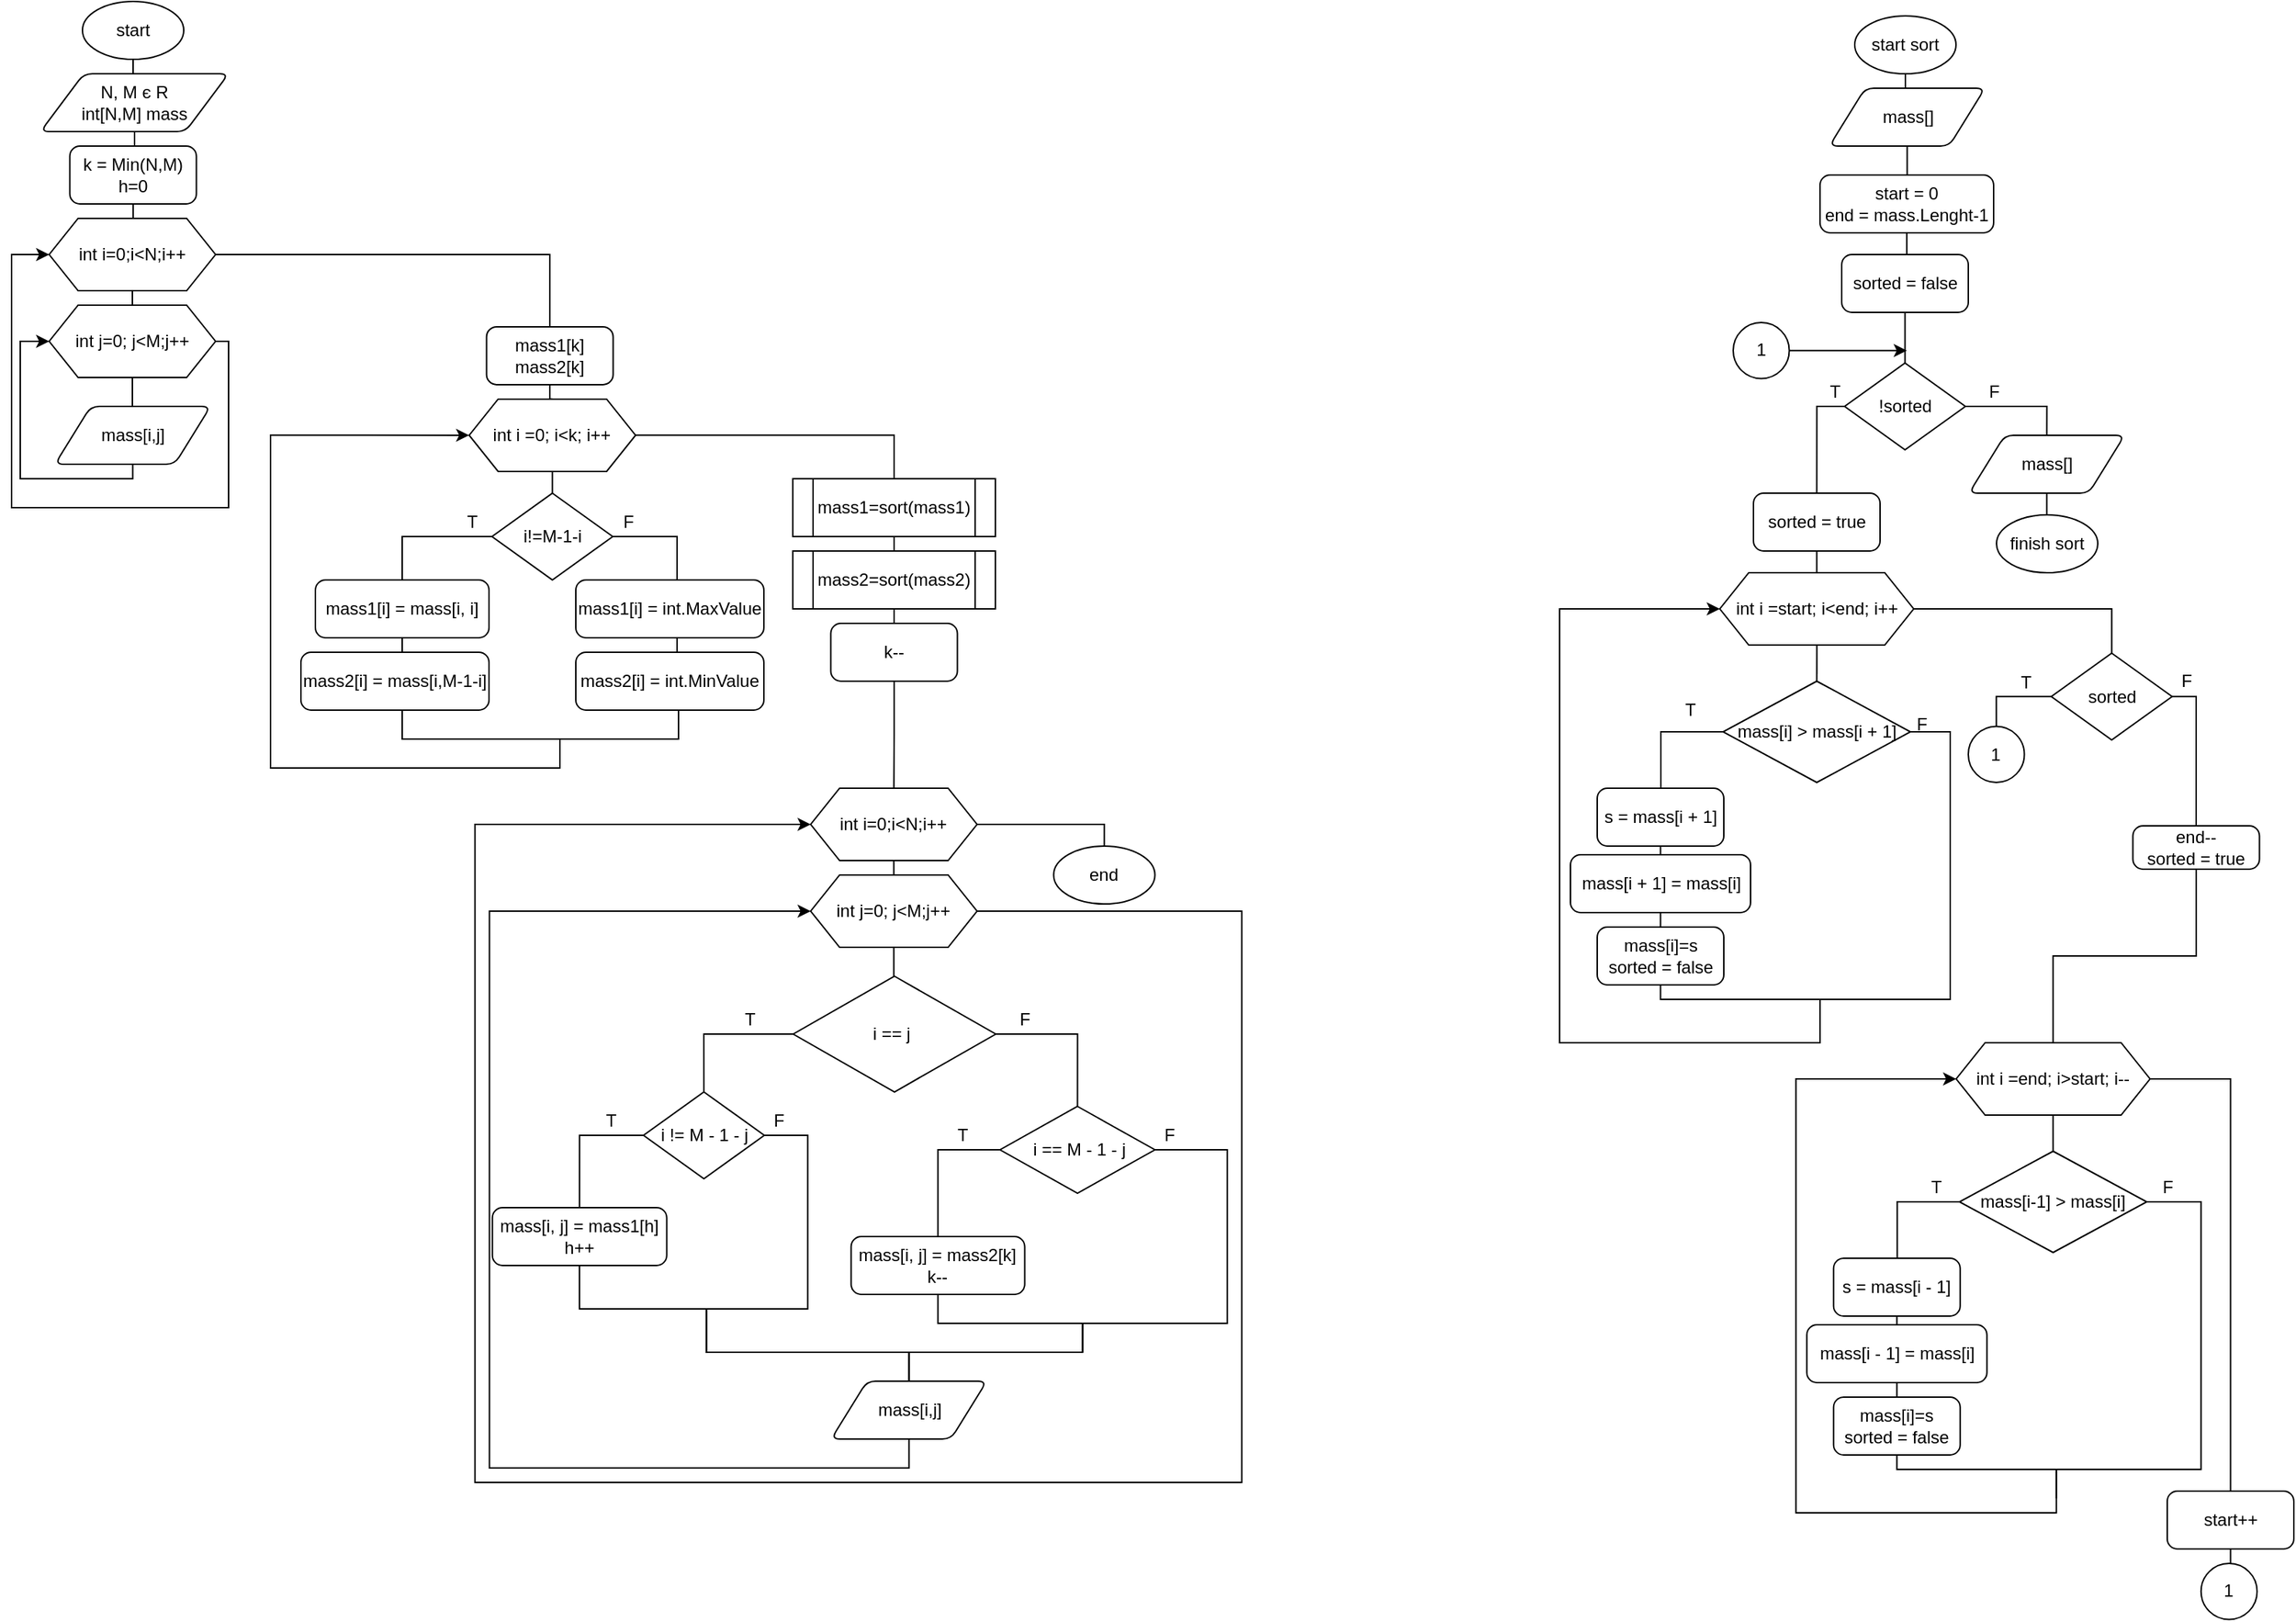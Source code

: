 <mxfile version="15.2.7" type="device"><diagram id="SGW3mGGVzdnjzo3DEvgG" name="Страница 1"><mxGraphModel dx="1463" dy="846" grid="1" gridSize="10" guides="1" tooltips="1" connect="1" arrows="1" fold="1" page="1" pageScale="1" pageWidth="827" pageHeight="1169" math="0" shadow="0"><root><mxCell id="0"/><mxCell id="1" parent="0"/><mxCell id="hLrp-47ymV_QEn_VLQJI-4" style="edgeStyle=orthogonalEdgeStyle;rounded=0;orthogonalLoop=1;jettySize=auto;html=1;endArrow=none;endFill=0;" parent="1" source="hLrp-47ymV_QEn_VLQJI-1" target="hLrp-47ymV_QEn_VLQJI-3" edge="1"><mxGeometry relative="1" as="geometry"/></mxCell><mxCell id="hLrp-47ymV_QEn_VLQJI-1" value="start" style="strokeWidth=1;html=1;shape=mxgraph.flowchart.start_1;whiteSpace=wrap;" parent="1" vertex="1"><mxGeometry x="59" y="20" width="70" height="40" as="geometry"/></mxCell><mxCell id="hLrp-47ymV_QEn_VLQJI-6" style="edgeStyle=orthogonalEdgeStyle;rounded=0;orthogonalLoop=1;jettySize=auto;html=1;endArrow=none;endFill=0;" parent="1" source="hLrp-47ymV_QEn_VLQJI-3" target="hLrp-47ymV_QEn_VLQJI-5" edge="1"><mxGeometry relative="1" as="geometry"/></mxCell><mxCell id="hLrp-47ymV_QEn_VLQJI-3" value="N, M є R&lt;br&gt;int[N,M] mass" style="shape=parallelogram;html=1;strokeWidth=1;perimeter=parallelogramPerimeter;whiteSpace=wrap;rounded=1;arcSize=12;size=0.23;" parent="1" vertex="1"><mxGeometry x="30" y="70" width="130" height="40" as="geometry"/></mxCell><mxCell id="hLrp-47ymV_QEn_VLQJI-10" style="edgeStyle=orthogonalEdgeStyle;rounded=0;orthogonalLoop=1;jettySize=auto;html=1;endArrow=none;endFill=0;" parent="1" source="hLrp-47ymV_QEn_VLQJI-5" target="hLrp-47ymV_QEn_VLQJI-9" edge="1"><mxGeometry relative="1" as="geometry"/></mxCell><mxCell id="hLrp-47ymV_QEn_VLQJI-5" value="k = Min(N,M)&lt;br&gt;h=0" style="rounded=1;whiteSpace=wrap;html=1;absoluteArcSize=1;arcSize=14;strokeWidth=1;" parent="1" vertex="1"><mxGeometry x="50.25" y="120" width="87.5" height="40" as="geometry"/></mxCell><mxCell id="hLrp-47ymV_QEn_VLQJI-12" style="edgeStyle=orthogonalEdgeStyle;rounded=0;orthogonalLoop=1;jettySize=auto;html=1;endArrow=none;endFill=0;" parent="1" source="hLrp-47ymV_QEn_VLQJI-9" target="hLrp-47ymV_QEn_VLQJI-11" edge="1"><mxGeometry relative="1" as="geometry"/></mxCell><mxCell id="hLrp-47ymV_QEn_VLQJI-35" style="edgeStyle=orthogonalEdgeStyle;rounded=0;orthogonalLoop=1;jettySize=auto;html=1;endArrow=none;endFill=0;" parent="1" source="hLrp-47ymV_QEn_VLQJI-9" target="hLrp-47ymV_QEn_VLQJI-24" edge="1"><mxGeometry relative="1" as="geometry"/></mxCell><mxCell id="hLrp-47ymV_QEn_VLQJI-9" value="int i=0;i&amp;lt;N;i++" style="shape=hexagon;perimeter=hexagonPerimeter2;whiteSpace=wrap;html=1;fixedSize=1;strokeWidth=1;" parent="1" vertex="1"><mxGeometry x="36" y="170" width="115" height="50" as="geometry"/></mxCell><mxCell id="hLrp-47ymV_QEn_VLQJI-15" style="edgeStyle=orthogonalEdgeStyle;rounded=0;orthogonalLoop=1;jettySize=auto;html=1;endArrow=none;endFill=0;" parent="1" source="hLrp-47ymV_QEn_VLQJI-11" target="hLrp-47ymV_QEn_VLQJI-14" edge="1"><mxGeometry relative="1" as="geometry"/></mxCell><mxCell id="hLrp-47ymV_QEn_VLQJI-17" style="edgeStyle=orthogonalEdgeStyle;rounded=0;orthogonalLoop=1;jettySize=auto;html=1;entryX=0;entryY=0.5;entryDx=0;entryDy=0;endArrow=classic;endFill=1;" parent="1" source="hLrp-47ymV_QEn_VLQJI-11" target="hLrp-47ymV_QEn_VLQJI-9" edge="1"><mxGeometry relative="1" as="geometry"><Array as="points"><mxPoint x="160" y="255"/><mxPoint x="160" y="370"/><mxPoint x="10" y="370"/><mxPoint x="10" y="195"/></Array></mxGeometry></mxCell><mxCell id="hLrp-47ymV_QEn_VLQJI-11" value="int j=0; j&amp;lt;M;j++" style="shape=hexagon;perimeter=hexagonPerimeter2;whiteSpace=wrap;html=1;fixedSize=1;strokeWidth=1;" parent="1" vertex="1"><mxGeometry x="36" y="230" width="115" height="50" as="geometry"/></mxCell><mxCell id="hLrp-47ymV_QEn_VLQJI-16" style="edgeStyle=orthogonalEdgeStyle;rounded=0;orthogonalLoop=1;jettySize=auto;html=1;entryX=0;entryY=0.5;entryDx=0;entryDy=0;endArrow=classic;endFill=1;" parent="1" source="hLrp-47ymV_QEn_VLQJI-14" target="hLrp-47ymV_QEn_VLQJI-11" edge="1"><mxGeometry relative="1" as="geometry"><Array as="points"><mxPoint x="94" y="350"/><mxPoint x="16" y="350"/><mxPoint x="16" y="255"/></Array></mxGeometry></mxCell><mxCell id="hLrp-47ymV_QEn_VLQJI-14" value="mass[i,j]" style="shape=parallelogram;html=1;strokeWidth=1;perimeter=parallelogramPerimeter;whiteSpace=wrap;rounded=1;arcSize=12;size=0.23;" parent="1" vertex="1"><mxGeometry x="40" y="300" width="107.5" height="40" as="geometry"/></mxCell><mxCell id="hLrp-47ymV_QEn_VLQJI-21" style="edgeStyle=orthogonalEdgeStyle;rounded=0;orthogonalLoop=1;jettySize=auto;html=1;endArrow=none;endFill=0;" parent="1" source="hLrp-47ymV_QEn_VLQJI-18" target="hLrp-47ymV_QEn_VLQJI-20" edge="1"><mxGeometry relative="1" as="geometry"/></mxCell><mxCell id="hLrp-47ymV_QEn_VLQJI-38" style="edgeStyle=orthogonalEdgeStyle;rounded=0;orthogonalLoop=1;jettySize=auto;html=1;endArrow=none;endFill=0;" parent="1" source="hLrp-47ymV_QEn_VLQJI-18" target="hLrp-47ymV_QEn_VLQJI-37" edge="1"><mxGeometry relative="1" as="geometry"/></mxCell><mxCell id="hLrp-47ymV_QEn_VLQJI-18" value="int i =0; i&amp;lt;k; i++" style="shape=hexagon;perimeter=hexagonPerimeter2;whiteSpace=wrap;html=1;fixedSize=1;strokeWidth=1;" parent="1" vertex="1"><mxGeometry x="326.3" y="294.94" width="115" height="50" as="geometry"/></mxCell><mxCell id="hLrp-47ymV_QEn_VLQJI-27" style="edgeStyle=orthogonalEdgeStyle;rounded=0;orthogonalLoop=1;jettySize=auto;html=1;endArrow=none;endFill=0;" parent="1" source="hLrp-47ymV_QEn_VLQJI-20" target="hLrp-47ymV_QEn_VLQJI-22" edge="1"><mxGeometry relative="1" as="geometry"><Array as="points"><mxPoint x="280" y="390"/></Array></mxGeometry></mxCell><mxCell id="hLrp-47ymV_QEn_VLQJI-28" style="edgeStyle=orthogonalEdgeStyle;rounded=0;orthogonalLoop=1;jettySize=auto;html=1;entryX=0.5;entryY=0;entryDx=0;entryDy=0;endArrow=none;endFill=0;" parent="1" source="hLrp-47ymV_QEn_VLQJI-20" target="hLrp-47ymV_QEn_VLQJI-23" edge="1"><mxGeometry relative="1" as="geometry"><Array as="points"><mxPoint x="470" y="390"/><mxPoint x="470" y="420"/></Array></mxGeometry></mxCell><mxCell id="hLrp-47ymV_QEn_VLQJI-20" value="i!=M-1-i" style="strokeWidth=1;html=1;shape=mxgraph.flowchart.decision;whiteSpace=wrap;" parent="1" vertex="1"><mxGeometry x="342.05" y="360" width="83.5" height="60" as="geometry"/></mxCell><mxCell id="hLrp-47ymV_QEn_VLQJI-33" style="edgeStyle=orthogonalEdgeStyle;rounded=0;orthogonalLoop=1;jettySize=auto;html=1;entryX=0;entryY=0.5;entryDx=0;entryDy=0;endArrow=classic;endFill=1;exitX=0.5;exitY=1;exitDx=0;exitDy=0;" parent="1" source="hLrp-47ymV_QEn_VLQJI-75" target="hLrp-47ymV_QEn_VLQJI-18" edge="1"><mxGeometry relative="1" as="geometry"><Array as="points"><mxPoint x="280" y="530"/><mxPoint x="389" y="530"/><mxPoint x="389" y="550"/><mxPoint x="189" y="550"/><mxPoint x="189" y="320"/></Array></mxGeometry></mxCell><mxCell id="hLrp-47ymV_QEn_VLQJI-76" style="edgeStyle=orthogonalEdgeStyle;rounded=0;orthogonalLoop=1;jettySize=auto;html=1;endArrow=none;endFill=0;" parent="1" source="hLrp-47ymV_QEn_VLQJI-22" target="hLrp-47ymV_QEn_VLQJI-75" edge="1"><mxGeometry relative="1" as="geometry"/></mxCell><mxCell id="hLrp-47ymV_QEn_VLQJI-22" value="mass1[i] = mass[i, i]" style="rounded=1;whiteSpace=wrap;html=1;absoluteArcSize=1;arcSize=14;strokeWidth=1;" parent="1" vertex="1"><mxGeometry x="220" y="420" width="120" height="40" as="geometry"/></mxCell><mxCell id="hLrp-47ymV_QEn_VLQJI-34" style="edgeStyle=orthogonalEdgeStyle;rounded=0;orthogonalLoop=1;jettySize=auto;html=1;endArrow=none;endFill=0;exitX=0.5;exitY=1;exitDx=0;exitDy=0;" parent="1" source="hLrp-47ymV_QEn_VLQJI-78" edge="1"><mxGeometry relative="1" as="geometry"><mxPoint x="389" y="550" as="targetPoint"/><Array as="points"><mxPoint x="471" y="510"/><mxPoint x="471" y="530"/><mxPoint x="389" y="530"/></Array></mxGeometry></mxCell><mxCell id="hLrp-47ymV_QEn_VLQJI-79" style="edgeStyle=orthogonalEdgeStyle;rounded=0;orthogonalLoop=1;jettySize=auto;html=1;endArrow=none;endFill=0;" parent="1" source="hLrp-47ymV_QEn_VLQJI-23" target="hLrp-47ymV_QEn_VLQJI-78" edge="1"><mxGeometry relative="1" as="geometry"><Array as="points"><mxPoint x="470" y="465"/><mxPoint x="470" y="465"/></Array></mxGeometry></mxCell><mxCell id="hLrp-47ymV_QEn_VLQJI-23" value="mass1[i] = int.MaxValue&lt;br&gt;" style="rounded=1;whiteSpace=wrap;html=1;absoluteArcSize=1;arcSize=14;strokeWidth=1;" parent="1" vertex="1"><mxGeometry x="400.0" y="420" width="130" height="40" as="geometry"/></mxCell><mxCell id="hLrp-47ymV_QEn_VLQJI-26" style="edgeStyle=orthogonalEdgeStyle;rounded=0;orthogonalLoop=1;jettySize=auto;html=1;endArrow=none;endFill=0;" parent="1" source="hLrp-47ymV_QEn_VLQJI-24" edge="1"><mxGeometry relative="1" as="geometry"><mxPoint x="384.3" y="294.94" as="targetPoint"/><Array as="points"><mxPoint x="382.3" y="294.94"/></Array></mxGeometry></mxCell><mxCell id="hLrp-47ymV_QEn_VLQJI-24" value="mass1[k]&lt;br&gt;mass2[k]" style="rounded=1;whiteSpace=wrap;html=1;absoluteArcSize=1;arcSize=14;strokeWidth=1;" parent="1" vertex="1"><mxGeometry x="338.3" y="244.94" width="87.5" height="40" as="geometry"/></mxCell><mxCell id="hLrp-47ymV_QEn_VLQJI-29" value="T" style="text;html=1;align=center;verticalAlign=middle;resizable=0;points=[];autosize=1;strokeColor=none;fillColor=none;" parent="1" vertex="1"><mxGeometry x="318.05" y="370" width="20" height="20" as="geometry"/></mxCell><mxCell id="hLrp-47ymV_QEn_VLQJI-30" value="F" style="text;html=1;align=center;verticalAlign=middle;resizable=0;points=[];autosize=1;strokeColor=none;fillColor=none;" parent="1" vertex="1"><mxGeometry x="426.05" y="370" width="20" height="20" as="geometry"/></mxCell><mxCell id="hLrp-47ymV_QEn_VLQJI-40" style="edgeStyle=orthogonalEdgeStyle;rounded=0;orthogonalLoop=1;jettySize=auto;html=1;endArrow=none;endFill=0;" parent="1" source="hLrp-47ymV_QEn_VLQJI-37" target="hLrp-47ymV_QEn_VLQJI-39" edge="1"><mxGeometry relative="1" as="geometry"/></mxCell><mxCell id="hLrp-47ymV_QEn_VLQJI-37" value="mass1=sort(mass1)" style="shape=process;whiteSpace=wrap;html=1;backgroundOutline=1;" parent="1" vertex="1"><mxGeometry x="550" y="350" width="140" height="40" as="geometry"/></mxCell><mxCell id="hLrp-47ymV_QEn_VLQJI-44" style="edgeStyle=orthogonalEdgeStyle;rounded=0;orthogonalLoop=1;jettySize=auto;html=1;entryX=0.5;entryY=0;entryDx=0;entryDy=0;endArrow=none;endFill=0;" parent="1" source="hLrp-47ymV_QEn_VLQJI-39" target="hLrp-47ymV_QEn_VLQJI-43" edge="1"><mxGeometry relative="1" as="geometry"/></mxCell><mxCell id="hLrp-47ymV_QEn_VLQJI-39" value="mass2=sort(mass2)" style="shape=process;whiteSpace=wrap;html=1;backgroundOutline=1;" parent="1" vertex="1"><mxGeometry x="550" y="400" width="140" height="40" as="geometry"/></mxCell><mxCell id="hLrp-47ymV_QEn_VLQJI-53" style="edgeStyle=orthogonalEdgeStyle;rounded=0;orthogonalLoop=1;jettySize=auto;html=1;entryX=0.5;entryY=0;entryDx=0;entryDy=0;endArrow=none;endFill=0;" parent="1" source="hLrp-47ymV_QEn_VLQJI-43" target="hLrp-47ymV_QEn_VLQJI-47" edge="1"><mxGeometry relative="1" as="geometry"/></mxCell><mxCell id="hLrp-47ymV_QEn_VLQJI-43" value="k--" style="rounded=1;whiteSpace=wrap;html=1;absoluteArcSize=1;arcSize=14;strokeWidth=1;" parent="1" vertex="1"><mxGeometry x="576.25" y="450" width="87.5" height="40" as="geometry"/></mxCell><mxCell id="hLrp-47ymV_QEn_VLQJI-46" style="edgeStyle=orthogonalEdgeStyle;rounded=0;orthogonalLoop=1;jettySize=auto;html=1;endArrow=none;endFill=0;" parent="1" source="hLrp-47ymV_QEn_VLQJI-47" target="hLrp-47ymV_QEn_VLQJI-50" edge="1"><mxGeometry relative="1" as="geometry"/></mxCell><mxCell id="hLrp-47ymV_QEn_VLQJI-74" style="edgeStyle=orthogonalEdgeStyle;rounded=0;orthogonalLoop=1;jettySize=auto;html=1;entryX=0.5;entryY=0;entryDx=0;entryDy=0;entryPerimeter=0;endArrow=none;endFill=0;" parent="1" source="hLrp-47ymV_QEn_VLQJI-47" target="hLrp-47ymV_QEn_VLQJI-73" edge="1"><mxGeometry relative="1" as="geometry"><Array as="points"><mxPoint x="765.29" y="589"/></Array></mxGeometry></mxCell><mxCell id="hLrp-47ymV_QEn_VLQJI-47" value="int i=0;i&amp;lt;N;i++" style="shape=hexagon;perimeter=hexagonPerimeter2;whiteSpace=wrap;html=1;fixedSize=1;strokeWidth=1;" parent="1" vertex="1"><mxGeometry x="562.34" y="564" width="115" height="50" as="geometry"/></mxCell><mxCell id="hLrp-47ymV_QEn_VLQJI-55" style="edgeStyle=orthogonalEdgeStyle;rounded=0;orthogonalLoop=1;jettySize=auto;html=1;entryX=0.5;entryY=0;entryDx=0;entryDy=0;entryPerimeter=0;endArrow=none;endFill=0;" parent="1" source="hLrp-47ymV_QEn_VLQJI-50" target="hLrp-47ymV_QEn_VLQJI-54" edge="1"><mxGeometry relative="1" as="geometry"/></mxCell><mxCell id="Vbvj7f00txlTQ1naEUsq-8" style="edgeStyle=orthogonalEdgeStyle;rounded=0;orthogonalLoop=1;jettySize=auto;html=1;entryX=0;entryY=0.5;entryDx=0;entryDy=0;endArrow=classic;endFill=1;" edge="1" parent="1" source="hLrp-47ymV_QEn_VLQJI-50" target="hLrp-47ymV_QEn_VLQJI-47"><mxGeometry relative="1" as="geometry"><Array as="points"><mxPoint x="860.29" y="649"/><mxPoint x="860.29" y="1044"/><mxPoint x="330.29" y="1044"/><mxPoint x="330.29" y="589"/></Array></mxGeometry></mxCell><mxCell id="hLrp-47ymV_QEn_VLQJI-50" value="int j=0; j&amp;lt;M;j++" style="shape=hexagon;perimeter=hexagonPerimeter2;whiteSpace=wrap;html=1;fixedSize=1;strokeWidth=1;" parent="1" vertex="1"><mxGeometry x="562.34" y="624" width="115" height="50" as="geometry"/></mxCell><mxCell id="hLrp-47ymV_QEn_VLQJI-57" style="edgeStyle=orthogonalEdgeStyle;rounded=0;orthogonalLoop=1;jettySize=auto;html=1;endArrow=none;endFill=0;entryX=0.5;entryY=0;entryDx=0;entryDy=0;entryPerimeter=0;" parent="1" source="hLrp-47ymV_QEn_VLQJI-54" target="hLrp-47ymV_QEn_VLQJI-56" edge="1"><mxGeometry relative="1" as="geometry"><Array as="points"><mxPoint x="747.29" y="734"/></Array></mxGeometry></mxCell><mxCell id="hLrp-47ymV_QEn_VLQJI-61" style="edgeStyle=orthogonalEdgeStyle;rounded=0;orthogonalLoop=1;jettySize=auto;html=1;endArrow=none;endFill=0;entryX=0.5;entryY=0;entryDx=0;entryDy=0;entryPerimeter=0;" parent="1" source="hLrp-47ymV_QEn_VLQJI-54" target="Vbvj7f00txlTQ1naEUsq-1" edge="1"><mxGeometry relative="1" as="geometry"><Array as="points"><mxPoint x="488.29" y="734"/></Array></mxGeometry></mxCell><mxCell id="hLrp-47ymV_QEn_VLQJI-54" value="i == j&amp;nbsp;" style="strokeWidth=1;html=1;shape=mxgraph.flowchart.decision;whiteSpace=wrap;" parent="1" vertex="1"><mxGeometry x="550.29" y="694" width="140" height="80" as="geometry"/></mxCell><mxCell id="hLrp-47ymV_QEn_VLQJI-62" style="edgeStyle=orthogonalEdgeStyle;rounded=0;orthogonalLoop=1;jettySize=auto;html=1;endArrow=none;endFill=0;exitX=0;exitY=0.5;exitDx=0;exitDy=0;exitPerimeter=0;" parent="1" source="hLrp-47ymV_QEn_VLQJI-56" target="hLrp-47ymV_QEn_VLQJI-60" edge="1"><mxGeometry relative="1" as="geometry"><Array as="points"><mxPoint x="650.29" y="814"/></Array></mxGeometry></mxCell><mxCell id="hLrp-47ymV_QEn_VLQJI-64" style="edgeStyle=orthogonalEdgeStyle;rounded=0;orthogonalLoop=1;jettySize=auto;html=1;endArrow=none;endFill=0;startArrow=none;exitX=1;exitY=0.5;exitDx=0;exitDy=0;exitPerimeter=0;" parent="1" source="hLrp-47ymV_QEn_VLQJI-56" edge="1"><mxGeometry relative="1" as="geometry"><mxPoint x="750.29" y="954" as="targetPoint"/><Array as="points"><mxPoint x="850.29" y="814"/><mxPoint x="850.29" y="934"/><mxPoint x="750.29" y="934"/></Array><mxPoint x="827.29" y="784" as="sourcePoint"/></mxGeometry></mxCell><mxCell id="hLrp-47ymV_QEn_VLQJI-56" value="&amp;nbsp;i == M - 1 - j" style="strokeWidth=1;html=1;shape=mxgraph.flowchart.decision;whiteSpace=wrap;" parent="1" vertex="1"><mxGeometry x="693.24" y="784" width="107.05" height="60" as="geometry"/></mxCell><mxCell id="Vbvj7f00txlTQ1naEUsq-4" style="edgeStyle=orthogonalEdgeStyle;rounded=0;orthogonalLoop=1;jettySize=auto;html=1;endArrow=none;endFill=0;entryX=0.5;entryY=0;entryDx=0;entryDy=0;" edge="1" parent="1" source="hLrp-47ymV_QEn_VLQJI-58" target="hLrp-47ymV_QEn_VLQJI-70"><mxGeometry relative="1" as="geometry"><mxPoint x="460.29" y="954" as="targetPoint"/><Array as="points"><mxPoint x="402.29" y="924"/><mxPoint x="490.29" y="924"/><mxPoint x="490.29" y="954"/><mxPoint x="630.29" y="954"/></Array></mxGeometry></mxCell><mxCell id="hLrp-47ymV_QEn_VLQJI-58" value="mass[i, j] = mass1[h]&lt;br&gt;h++" style="rounded=1;whiteSpace=wrap;html=1;absoluteArcSize=1;arcSize=14;strokeWidth=1;" parent="1" vertex="1"><mxGeometry x="342.34" y="854" width="120.5" height="40" as="geometry"/></mxCell><mxCell id="hLrp-47ymV_QEn_VLQJI-63" style="edgeStyle=orthogonalEdgeStyle;rounded=0;orthogonalLoop=1;jettySize=auto;html=1;endArrow=classic;endFill=1;entryX=0;entryY=0.5;entryDx=0;entryDy=0;" parent="1" source="hLrp-47ymV_QEn_VLQJI-60" edge="1" target="hLrp-47ymV_QEn_VLQJI-50"><mxGeometry relative="1" as="geometry"><mxPoint x="640.29" y="1044" as="targetPoint"/><Array as="points"><mxPoint x="650.29" y="934"/><mxPoint x="750.29" y="934"/><mxPoint x="750.29" y="954"/><mxPoint x="630.29" y="954"/><mxPoint x="630.29" y="1034"/><mxPoint x="340.29" y="1034"/><mxPoint x="340.29" y="649"/></Array></mxGeometry></mxCell><mxCell id="hLrp-47ymV_QEn_VLQJI-60" value="mass[i, j] = mass2[k]&lt;br&gt;k--" style="rounded=1;whiteSpace=wrap;html=1;absoluteArcSize=1;arcSize=14;strokeWidth=1;" parent="1" vertex="1"><mxGeometry x="590.29" y="874" width="120" height="40" as="geometry"/></mxCell><mxCell id="hLrp-47ymV_QEn_VLQJI-67" value="T" style="text;html=1;align=center;verticalAlign=middle;resizable=0;points=[];autosize=1;strokeColor=none;fillColor=none;" parent="1" vertex="1"><mxGeometry x="657.34" y="794" width="20" height="20" as="geometry"/></mxCell><mxCell id="hLrp-47ymV_QEn_VLQJI-68" value="T" style="text;html=1;align=center;verticalAlign=middle;resizable=0;points=[];autosize=1;strokeColor=none;fillColor=none;" parent="1" vertex="1"><mxGeometry x="510.29" y="714" width="20" height="20" as="geometry"/></mxCell><mxCell id="hLrp-47ymV_QEn_VLQJI-69" value="F" style="text;html=1;align=center;verticalAlign=middle;resizable=0;points=[];autosize=1;strokeColor=none;fillColor=none;" parent="1" vertex="1"><mxGeometry x="700.29" y="714" width="20" height="20" as="geometry"/></mxCell><mxCell id="hLrp-47ymV_QEn_VLQJI-70" value="mass[i,j]" style="shape=parallelogram;html=1;strokeWidth=1;perimeter=parallelogramPerimeter;whiteSpace=wrap;rounded=1;arcSize=12;size=0.23;" parent="1" vertex="1"><mxGeometry x="576.54" y="974" width="107.5" height="40" as="geometry"/></mxCell><mxCell id="hLrp-47ymV_QEn_VLQJI-73" value="end" style="strokeWidth=1;html=1;shape=mxgraph.flowchart.start_1;whiteSpace=wrap;" parent="1" vertex="1"><mxGeometry x="730.29" y="604" width="70" height="40" as="geometry"/></mxCell><mxCell id="hLrp-47ymV_QEn_VLQJI-75" value="&lt;span&gt;mass2[i] = mass[i,M-1-i]&lt;/span&gt;" style="rounded=1;whiteSpace=wrap;html=1;absoluteArcSize=1;arcSize=14;strokeWidth=1;" parent="1" vertex="1"><mxGeometry x="210" y="470" width="130" height="40" as="geometry"/></mxCell><mxCell id="hLrp-47ymV_QEn_VLQJI-78" value="&lt;span&gt;mass2[i] = int.MinValue&lt;/span&gt;" style="rounded=1;whiteSpace=wrap;html=1;absoluteArcSize=1;arcSize=14;strokeWidth=1;" parent="1" vertex="1"><mxGeometry x="400" y="470" width="130" height="40" as="geometry"/></mxCell><mxCell id="hLrp-47ymV_QEn_VLQJI-84" style="edgeStyle=orthogonalEdgeStyle;rounded=0;orthogonalLoop=1;jettySize=auto;html=1;endArrow=none;endFill=0;" parent="1" source="hLrp-47ymV_QEn_VLQJI-81" target="hLrp-47ymV_QEn_VLQJI-83" edge="1"><mxGeometry relative="1" as="geometry"/></mxCell><mxCell id="hLrp-47ymV_QEn_VLQJI-81" value="start sort" style="strokeWidth=1;html=1;shape=mxgraph.flowchart.start_1;whiteSpace=wrap;" parent="1" vertex="1"><mxGeometry x="1284" y="30" width="70" height="40" as="geometry"/></mxCell><mxCell id="hLrp-47ymV_QEn_VLQJI-88" style="edgeStyle=orthogonalEdgeStyle;rounded=0;orthogonalLoop=1;jettySize=auto;html=1;entryX=0.5;entryY=0;entryDx=0;entryDy=0;endArrow=none;endFill=0;" parent="1" source="hLrp-47ymV_QEn_VLQJI-82" target="hLrp-47ymV_QEn_VLQJI-87" edge="1"><mxGeometry relative="1" as="geometry"/></mxCell><mxCell id="hLrp-47ymV_QEn_VLQJI-82" value="start = 0&lt;br&gt;end = mass.Lenght-1" style="rounded=1;whiteSpace=wrap;html=1;absoluteArcSize=1;arcSize=14;strokeWidth=1;" parent="1" vertex="1"><mxGeometry x="1260" y="140" width="120" height="40" as="geometry"/></mxCell><mxCell id="hLrp-47ymV_QEn_VLQJI-86" style="edgeStyle=orthogonalEdgeStyle;rounded=0;orthogonalLoop=1;jettySize=auto;html=1;entryX=0.5;entryY=0;entryDx=0;entryDy=0;endArrow=none;endFill=0;" parent="1" source="hLrp-47ymV_QEn_VLQJI-83" target="hLrp-47ymV_QEn_VLQJI-82" edge="1"><mxGeometry relative="1" as="geometry"/></mxCell><mxCell id="hLrp-47ymV_QEn_VLQJI-83" value="mass[]" style="shape=parallelogram;html=1;strokeWidth=1;perimeter=parallelogramPerimeter;whiteSpace=wrap;rounded=1;arcSize=12;size=0.23;" parent="1" vertex="1"><mxGeometry x="1266.5" y="80" width="107.5" height="40" as="geometry"/></mxCell><mxCell id="hLrp-47ymV_QEn_VLQJI-90" style="edgeStyle=orthogonalEdgeStyle;rounded=0;orthogonalLoop=1;jettySize=auto;html=1;entryX=0.5;entryY=0;entryDx=0;entryDy=0;entryPerimeter=0;endArrow=none;endFill=0;" parent="1" source="hLrp-47ymV_QEn_VLQJI-87" target="hLrp-47ymV_QEn_VLQJI-89" edge="1"><mxGeometry relative="1" as="geometry"/></mxCell><mxCell id="hLrp-47ymV_QEn_VLQJI-87" value="sorted = false" style="rounded=1;whiteSpace=wrap;html=1;absoluteArcSize=1;arcSize=14;strokeWidth=1;" parent="1" vertex="1"><mxGeometry x="1275" y="195" width="87.5" height="40" as="geometry"/></mxCell><mxCell id="hLrp-47ymV_QEn_VLQJI-91" style="edgeStyle=orthogonalEdgeStyle;rounded=0;orthogonalLoop=1;jettySize=auto;html=1;endArrow=none;endFill=0;entryX=0.5;entryY=0;entryDx=0;entryDy=0;" parent="1" source="hLrp-47ymV_QEn_VLQJI-89" target="hLrp-47ymV_QEn_VLQJI-92" edge="1"><mxGeometry relative="1" as="geometry"><mxPoint x="1254" y="350" as="targetPoint"/><Array as="points"><mxPoint x="1258" y="300"/></Array></mxGeometry></mxCell><mxCell id="hLrp-47ymV_QEn_VLQJI-140" style="edgeStyle=orthogonalEdgeStyle;rounded=0;orthogonalLoop=1;jettySize=auto;html=1;entryX=0.5;entryY=0;entryDx=0;entryDy=0;endArrow=none;endFill=0;" parent="1" source="hLrp-47ymV_QEn_VLQJI-89" target="hLrp-47ymV_QEn_VLQJI-138" edge="1"><mxGeometry relative="1" as="geometry"/></mxCell><mxCell id="hLrp-47ymV_QEn_VLQJI-89" value="!sorted" style="strokeWidth=1;html=1;shape=mxgraph.flowchart.decision;whiteSpace=wrap;" parent="1" vertex="1"><mxGeometry x="1277" y="270" width="83.5" height="60" as="geometry"/></mxCell><mxCell id="hLrp-47ymV_QEn_VLQJI-110" style="edgeStyle=orthogonalEdgeStyle;rounded=0;orthogonalLoop=1;jettySize=auto;html=1;entryX=0.5;entryY=0;entryDx=0;entryDy=0;endArrow=none;endFill=0;" parent="1" source="hLrp-47ymV_QEn_VLQJI-92" target="hLrp-47ymV_QEn_VLQJI-93" edge="1"><mxGeometry relative="1" as="geometry"/></mxCell><mxCell id="hLrp-47ymV_QEn_VLQJI-92" value="sorted = true" style="rounded=1;whiteSpace=wrap;html=1;absoluteArcSize=1;arcSize=14;strokeWidth=1;" parent="1" vertex="1"><mxGeometry x="1214" y="360" width="87.5" height="40" as="geometry"/></mxCell><mxCell id="hLrp-47ymV_QEn_VLQJI-101" style="edgeStyle=orthogonalEdgeStyle;rounded=0;orthogonalLoop=1;jettySize=auto;html=1;entryX=0.5;entryY=0;entryDx=0;entryDy=0;entryPerimeter=0;endArrow=none;endFill=0;" parent="1" source="hLrp-47ymV_QEn_VLQJI-93" target="hLrp-47ymV_QEn_VLQJI-94" edge="1"><mxGeometry relative="1" as="geometry"/></mxCell><mxCell id="hLrp-47ymV_QEn_VLQJI-111" style="edgeStyle=orthogonalEdgeStyle;rounded=0;orthogonalLoop=1;jettySize=auto;html=1;endArrow=none;endFill=0;" parent="1" source="hLrp-47ymV_QEn_VLQJI-93" target="hLrp-47ymV_QEn_VLQJI-105" edge="1"><mxGeometry relative="1" as="geometry"/></mxCell><mxCell id="hLrp-47ymV_QEn_VLQJI-93" value="int i =start; i&amp;lt;end; i++" style="shape=hexagon;perimeter=hexagonPerimeter2;whiteSpace=wrap;html=1;fixedSize=1;strokeWidth=1;" parent="1" vertex="1"><mxGeometry x="1190.75" y="415" width="134" height="50" as="geometry"/></mxCell><mxCell id="hLrp-47ymV_QEn_VLQJI-98" style="edgeStyle=orthogonalEdgeStyle;rounded=0;orthogonalLoop=1;jettySize=auto;html=1;endArrow=none;endFill=0;" parent="1" source="hLrp-47ymV_QEn_VLQJI-94" target="hLrp-47ymV_QEn_VLQJI-95" edge="1"><mxGeometry relative="1" as="geometry"><Array as="points"><mxPoint x="1150" y="525"/></Array></mxGeometry></mxCell><mxCell id="hLrp-47ymV_QEn_VLQJI-103" style="edgeStyle=orthogonalEdgeStyle;rounded=0;orthogonalLoop=1;jettySize=auto;html=1;endArrow=classic;endFill=1;entryX=0;entryY=0.5;entryDx=0;entryDy=0;" parent="1" source="hLrp-47ymV_QEn_VLQJI-94" target="hLrp-47ymV_QEn_VLQJI-93" edge="1"><mxGeometry relative="1" as="geometry"><mxPoint x="1260" y="740" as="targetPoint"/><Array as="points"><mxPoint x="1350" y="525"/><mxPoint x="1350" y="710"/><mxPoint x="1260" y="710"/><mxPoint x="1260" y="740"/><mxPoint x="1080" y="740"/><mxPoint x="1080" y="440"/></Array></mxGeometry></mxCell><mxCell id="hLrp-47ymV_QEn_VLQJI-94" value="mass[i] &amp;gt; mass[i + 1]" style="strokeWidth=1;html=1;shape=mxgraph.flowchart.decision;whiteSpace=wrap;" parent="1" vertex="1"><mxGeometry x="1193" y="490" width="129.5" height="70" as="geometry"/></mxCell><mxCell id="hLrp-47ymV_QEn_VLQJI-99" style="edgeStyle=orthogonalEdgeStyle;rounded=0;orthogonalLoop=1;jettySize=auto;html=1;entryX=0.5;entryY=0;entryDx=0;entryDy=0;endArrow=none;endFill=0;" parent="1" source="hLrp-47ymV_QEn_VLQJI-95" target="hLrp-47ymV_QEn_VLQJI-96" edge="1"><mxGeometry relative="1" as="geometry"/></mxCell><mxCell id="hLrp-47ymV_QEn_VLQJI-95" value="s = mass[i + 1]" style="rounded=1;whiteSpace=wrap;html=1;absoluteArcSize=1;arcSize=14;strokeWidth=1;" parent="1" vertex="1"><mxGeometry x="1106" y="564" width="87.5" height="40" as="geometry"/></mxCell><mxCell id="hLrp-47ymV_QEn_VLQJI-100" style="edgeStyle=orthogonalEdgeStyle;rounded=0;orthogonalLoop=1;jettySize=auto;html=1;entryX=0.5;entryY=0;entryDx=0;entryDy=0;endArrow=none;endFill=0;" parent="1" source="hLrp-47ymV_QEn_VLQJI-96" target="hLrp-47ymV_QEn_VLQJI-97" edge="1"><mxGeometry relative="1" as="geometry"/></mxCell><mxCell id="hLrp-47ymV_QEn_VLQJI-96" value="mass[i + 1] = mass[i]" style="rounded=1;whiteSpace=wrap;html=1;absoluteArcSize=1;arcSize=14;strokeWidth=1;" parent="1" vertex="1"><mxGeometry x="1087.5" y="610" width="124.5" height="40" as="geometry"/></mxCell><mxCell id="hLrp-47ymV_QEn_VLQJI-104" style="edgeStyle=orthogonalEdgeStyle;rounded=0;orthogonalLoop=1;jettySize=auto;html=1;endArrow=none;endFill=0;" parent="1" source="hLrp-47ymV_QEn_VLQJI-97" edge="1"><mxGeometry relative="1" as="geometry"><mxPoint x="1260" y="730" as="targetPoint"/><Array as="points"><mxPoint x="1150" y="710"/><mxPoint x="1260" y="710"/><mxPoint x="1260" y="730"/></Array></mxGeometry></mxCell><mxCell id="hLrp-47ymV_QEn_VLQJI-97" value="mass[i]=s&lt;br&gt;sorted = false" style="rounded=1;whiteSpace=wrap;html=1;absoluteArcSize=1;arcSize=14;strokeWidth=1;" parent="1" vertex="1"><mxGeometry x="1106" y="660" width="87.5" height="40" as="geometry"/></mxCell><mxCell id="hLrp-47ymV_QEn_VLQJI-106" style="edgeStyle=orthogonalEdgeStyle;rounded=0;orthogonalLoop=1;jettySize=auto;html=1;endArrow=none;endFill=0;" parent="1" source="hLrp-47ymV_QEn_VLQJI-105" target="hLrp-47ymV_QEn_VLQJI-107" edge="1"><mxGeometry relative="1" as="geometry"><mxPoint x="1381.87" y="540.62" as="targetPoint"/><Array as="points"><mxPoint x="1381.87" y="500.62"/></Array></mxGeometry></mxCell><mxCell id="hLrp-47ymV_QEn_VLQJI-112" style="edgeStyle=orthogonalEdgeStyle;rounded=0;orthogonalLoop=1;jettySize=auto;html=1;endArrow=none;endFill=0;entryX=0.5;entryY=0;entryDx=0;entryDy=0;" parent="1" source="hLrp-47ymV_QEn_VLQJI-105" target="hLrp-47ymV_QEn_VLQJI-114" edge="1"><mxGeometry relative="1" as="geometry"><mxPoint x="1530" y="590" as="targetPoint"/><Array as="points"><mxPoint x="1520" y="501"/></Array></mxGeometry></mxCell><mxCell id="hLrp-47ymV_QEn_VLQJI-105" value="sorted" style="strokeWidth=1;html=1;shape=mxgraph.flowchart.decision;whiteSpace=wrap;" parent="1" vertex="1"><mxGeometry x="1419.87" y="470.62" width="83.5" height="60" as="geometry"/></mxCell><mxCell id="hLrp-47ymV_QEn_VLQJI-107" value="1" style="ellipse;whiteSpace=wrap;html=1;aspect=fixed;" parent="1" vertex="1"><mxGeometry x="1362.495" y="521.245" width="38.75" height="38.75" as="geometry"/></mxCell><mxCell id="hLrp-47ymV_QEn_VLQJI-108" value="T" style="text;html=1;align=center;verticalAlign=middle;resizable=0;points=[];autosize=1;strokeColor=none;fillColor=none;" parent="1" vertex="1"><mxGeometry x="1391.87" y="480.62" width="20" height="20" as="geometry"/></mxCell><mxCell id="hLrp-47ymV_QEn_VLQJI-113" value="F" style="text;html=1;align=center;verticalAlign=middle;resizable=0;points=[];autosize=1;strokeColor=none;fillColor=none;" parent="1" vertex="1"><mxGeometry x="1503.37" y="480" width="20" height="20" as="geometry"/></mxCell><mxCell id="hLrp-47ymV_QEn_VLQJI-130" style="edgeStyle=orthogonalEdgeStyle;rounded=0;orthogonalLoop=1;jettySize=auto;html=1;entryX=0.5;entryY=0;entryDx=0;entryDy=0;endArrow=none;endFill=0;" parent="1" source="hLrp-47ymV_QEn_VLQJI-114" target="hLrp-47ymV_QEn_VLQJI-116" edge="1"><mxGeometry relative="1" as="geometry"/></mxCell><mxCell id="hLrp-47ymV_QEn_VLQJI-114" value="end--&lt;br&gt;sorted = true" style="rounded=1;whiteSpace=wrap;html=1;absoluteArcSize=1;arcSize=14;strokeWidth=1;" parent="1" vertex="1"><mxGeometry x="1476.25" y="590" width="87.5" height="30" as="geometry"/></mxCell><mxCell id="hLrp-47ymV_QEn_VLQJI-115" style="edgeStyle=orthogonalEdgeStyle;rounded=0;orthogonalLoop=1;jettySize=auto;html=1;entryX=0.5;entryY=0;entryDx=0;entryDy=0;entryPerimeter=0;endArrow=none;endFill=0;" parent="1" source="hLrp-47ymV_QEn_VLQJI-116" target="hLrp-47ymV_QEn_VLQJI-119" edge="1"><mxGeometry relative="1" as="geometry"/></mxCell><mxCell id="hLrp-47ymV_QEn_VLQJI-131" style="edgeStyle=orthogonalEdgeStyle;rounded=0;orthogonalLoop=1;jettySize=auto;html=1;endArrow=none;endFill=0;" parent="1" source="hLrp-47ymV_QEn_VLQJI-116" target="hLrp-47ymV_QEn_VLQJI-132" edge="1"><mxGeometry relative="1" as="geometry"><mxPoint x="1560" y="1050.0" as="targetPoint"/></mxGeometry></mxCell><mxCell id="hLrp-47ymV_QEn_VLQJI-116" value="int i =end; i&amp;gt;start; i--" style="shape=hexagon;perimeter=hexagonPerimeter2;whiteSpace=wrap;html=1;fixedSize=1;strokeWidth=1;" parent="1" vertex="1"><mxGeometry x="1354.12" y="740" width="134" height="50" as="geometry"/></mxCell><mxCell id="hLrp-47ymV_QEn_VLQJI-117" style="edgeStyle=orthogonalEdgeStyle;rounded=0;orthogonalLoop=1;jettySize=auto;html=1;endArrow=none;endFill=0;" parent="1" source="hLrp-47ymV_QEn_VLQJI-119" target="hLrp-47ymV_QEn_VLQJI-121" edge="1"><mxGeometry relative="1" as="geometry"><Array as="points"><mxPoint x="1313.37" y="850"/></Array></mxGeometry></mxCell><mxCell id="hLrp-47ymV_QEn_VLQJI-118" style="edgeStyle=orthogonalEdgeStyle;rounded=0;orthogonalLoop=1;jettySize=auto;html=1;endArrow=classic;endFill=1;entryX=0;entryY=0.5;entryDx=0;entryDy=0;" parent="1" source="hLrp-47ymV_QEn_VLQJI-119" target="hLrp-47ymV_QEn_VLQJI-116" edge="1"><mxGeometry relative="1" as="geometry"><mxPoint x="1423.37" y="1065" as="targetPoint"/><Array as="points"><mxPoint x="1523.37" y="850"/><mxPoint x="1523.37" y="1035"/><mxPoint x="1423.37" y="1035"/><mxPoint x="1423.37" y="1065"/><mxPoint x="1243.37" y="1065"/><mxPoint x="1243.37" y="765"/></Array></mxGeometry></mxCell><mxCell id="hLrp-47ymV_QEn_VLQJI-119" value="mass[i-1] &amp;gt; mass[i]" style="strokeWidth=1;html=1;shape=mxgraph.flowchart.decision;whiteSpace=wrap;" parent="1" vertex="1"><mxGeometry x="1356.37" y="815" width="129.5" height="70" as="geometry"/></mxCell><mxCell id="hLrp-47ymV_QEn_VLQJI-120" style="edgeStyle=orthogonalEdgeStyle;rounded=0;orthogonalLoop=1;jettySize=auto;html=1;entryX=0.5;entryY=0;entryDx=0;entryDy=0;endArrow=none;endFill=0;" parent="1" source="hLrp-47ymV_QEn_VLQJI-121" target="hLrp-47ymV_QEn_VLQJI-123" edge="1"><mxGeometry relative="1" as="geometry"/></mxCell><mxCell id="hLrp-47ymV_QEn_VLQJI-121" value="s = mass[i - 1]" style="rounded=1;whiteSpace=wrap;html=1;absoluteArcSize=1;arcSize=14;strokeWidth=1;" parent="1" vertex="1"><mxGeometry x="1269.37" y="889" width="87.5" height="40" as="geometry"/></mxCell><mxCell id="hLrp-47ymV_QEn_VLQJI-122" style="edgeStyle=orthogonalEdgeStyle;rounded=0;orthogonalLoop=1;jettySize=auto;html=1;entryX=0.5;entryY=0;entryDx=0;entryDy=0;endArrow=none;endFill=0;" parent="1" source="hLrp-47ymV_QEn_VLQJI-123" target="hLrp-47ymV_QEn_VLQJI-125" edge="1"><mxGeometry relative="1" as="geometry"/></mxCell><mxCell id="hLrp-47ymV_QEn_VLQJI-123" value="mass[i - 1] = mass[i]" style="rounded=1;whiteSpace=wrap;html=1;absoluteArcSize=1;arcSize=14;strokeWidth=1;" parent="1" vertex="1"><mxGeometry x="1250.87" y="935" width="124.5" height="40" as="geometry"/></mxCell><mxCell id="hLrp-47ymV_QEn_VLQJI-124" style="edgeStyle=orthogonalEdgeStyle;rounded=0;orthogonalLoop=1;jettySize=auto;html=1;endArrow=none;endFill=0;" parent="1" source="hLrp-47ymV_QEn_VLQJI-125" edge="1"><mxGeometry relative="1" as="geometry"><mxPoint x="1423.37" y="1055" as="targetPoint"/><Array as="points"><mxPoint x="1313.37" y="1035"/><mxPoint x="1423.37" y="1035"/><mxPoint x="1423.37" y="1055"/></Array></mxGeometry></mxCell><mxCell id="hLrp-47ymV_QEn_VLQJI-125" value="mass[i]=s&lt;br&gt;sorted = false" style="rounded=1;whiteSpace=wrap;html=1;absoluteArcSize=1;arcSize=14;strokeWidth=1;" parent="1" vertex="1"><mxGeometry x="1269.37" y="985" width="87.5" height="40" as="geometry"/></mxCell><mxCell id="hLrp-47ymV_QEn_VLQJI-134" style="edgeStyle=orthogonalEdgeStyle;rounded=0;orthogonalLoop=1;jettySize=auto;html=1;entryX=0.5;entryY=0;entryDx=0;entryDy=0;endArrow=none;endFill=0;" parent="1" source="hLrp-47ymV_QEn_VLQJI-132" target="hLrp-47ymV_QEn_VLQJI-133" edge="1"><mxGeometry relative="1" as="geometry"/></mxCell><mxCell id="hLrp-47ymV_QEn_VLQJI-132" value="start++" style="rounded=1;whiteSpace=wrap;html=1;absoluteArcSize=1;arcSize=14;strokeWidth=1;" parent="1" vertex="1"><mxGeometry x="1500" y="1050.0" width="87.5" height="40" as="geometry"/></mxCell><mxCell id="hLrp-47ymV_QEn_VLQJI-133" value="1" style="ellipse;whiteSpace=wrap;html=1;aspect=fixed;" parent="1" vertex="1"><mxGeometry x="1523.37" y="1100" width="38.75" height="38.75" as="geometry"/></mxCell><mxCell id="hLrp-47ymV_QEn_VLQJI-137" style="edgeStyle=orthogonalEdgeStyle;rounded=0;orthogonalLoop=1;jettySize=auto;html=1;endArrow=classic;endFill=1;" parent="1" source="hLrp-47ymV_QEn_VLQJI-135" edge="1"><mxGeometry relative="1" as="geometry"><mxPoint x="1320" y="261.375" as="targetPoint"/></mxGeometry></mxCell><mxCell id="hLrp-47ymV_QEn_VLQJI-135" value="1" style="ellipse;whiteSpace=wrap;html=1;aspect=fixed;" parent="1" vertex="1"><mxGeometry x="1200" y="242" width="38.75" height="38.75" as="geometry"/></mxCell><mxCell id="hLrp-47ymV_QEn_VLQJI-141" style="edgeStyle=orthogonalEdgeStyle;rounded=0;orthogonalLoop=1;jettySize=auto;html=1;entryX=0.5;entryY=0;entryDx=0;entryDy=0;entryPerimeter=0;endArrow=none;endFill=0;" parent="1" source="hLrp-47ymV_QEn_VLQJI-138" target="hLrp-47ymV_QEn_VLQJI-139" edge="1"><mxGeometry relative="1" as="geometry"/></mxCell><mxCell id="hLrp-47ymV_QEn_VLQJI-138" value="mass[]" style="shape=parallelogram;html=1;strokeWidth=1;perimeter=parallelogramPerimeter;whiteSpace=wrap;rounded=1;arcSize=12;size=0.23;" parent="1" vertex="1"><mxGeometry x="1363" y="320" width="107.5" height="40" as="geometry"/></mxCell><mxCell id="hLrp-47ymV_QEn_VLQJI-139" value="finish sort" style="strokeWidth=1;html=1;shape=mxgraph.flowchart.start_1;whiteSpace=wrap;" parent="1" vertex="1"><mxGeometry x="1382" y="375" width="70" height="40" as="geometry"/></mxCell><mxCell id="hLrp-47ymV_QEn_VLQJI-142" value="T" style="text;html=1;align=center;verticalAlign=middle;resizable=0;points=[];autosize=1;strokeColor=none;fillColor=none;" parent="1" vertex="1"><mxGeometry x="1160" y="500" width="20" height="20" as="geometry"/></mxCell><mxCell id="hLrp-47ymV_QEn_VLQJI-143" value="F" style="text;html=1;align=center;verticalAlign=middle;resizable=0;points=[];autosize=1;strokeColor=none;fillColor=none;" parent="1" vertex="1"><mxGeometry x="1320" y="510" width="20" height="20" as="geometry"/></mxCell><mxCell id="hLrp-47ymV_QEn_VLQJI-144" value="T" style="text;html=1;align=center;verticalAlign=middle;resizable=0;points=[];autosize=1;strokeColor=none;fillColor=none;" parent="1" vertex="1"><mxGeometry x="1330" y="830" width="20" height="20" as="geometry"/></mxCell><mxCell id="hLrp-47ymV_QEn_VLQJI-145" value="F" style="text;html=1;align=center;verticalAlign=middle;resizable=0;points=[];autosize=1;strokeColor=none;fillColor=none;" parent="1" vertex="1"><mxGeometry x="1490" y="830" width="20" height="20" as="geometry"/></mxCell><mxCell id="hLrp-47ymV_QEn_VLQJI-146" value="T" style="text;html=1;align=center;verticalAlign=middle;resizable=0;points=[];autosize=1;strokeColor=none;fillColor=none;" parent="1" vertex="1"><mxGeometry x="1260" y="280" width="20" height="20" as="geometry"/></mxCell><mxCell id="hLrp-47ymV_QEn_VLQJI-147" value="F" style="text;html=1;align=center;verticalAlign=middle;resizable=0;points=[];autosize=1;strokeColor=none;fillColor=none;" parent="1" vertex="1"><mxGeometry x="1370" y="280" width="20" height="20" as="geometry"/></mxCell><mxCell id="Vbvj7f00txlTQ1naEUsq-2" style="edgeStyle=orthogonalEdgeStyle;rounded=0;orthogonalLoop=1;jettySize=auto;html=1;entryX=0.5;entryY=0;entryDx=0;entryDy=0;endArrow=none;endFill=0;" edge="1" parent="1" source="Vbvj7f00txlTQ1naEUsq-1" target="hLrp-47ymV_QEn_VLQJI-58"><mxGeometry relative="1" as="geometry"><Array as="points"><mxPoint x="402.29" y="804"/></Array></mxGeometry></mxCell><mxCell id="Vbvj7f00txlTQ1naEUsq-5" style="edgeStyle=orthogonalEdgeStyle;rounded=0;orthogonalLoop=1;jettySize=auto;html=1;endArrow=none;endFill=0;" edge="1" parent="1" source="Vbvj7f00txlTQ1naEUsq-1"><mxGeometry relative="1" as="geometry"><mxPoint x="500.29" y="954" as="targetPoint"/><Array as="points"><mxPoint x="560.29" y="804"/><mxPoint x="560.29" y="924"/><mxPoint x="490.29" y="924"/><mxPoint x="490.29" y="954"/></Array></mxGeometry></mxCell><mxCell id="Vbvj7f00txlTQ1naEUsq-1" value="&lt;span&gt;i != M - 1 - j&lt;/span&gt;" style="strokeWidth=1;html=1;shape=mxgraph.flowchart.decision;whiteSpace=wrap;" vertex="1" parent="1"><mxGeometry x="446.79" y="774" width="83.5" height="60" as="geometry"/></mxCell><mxCell id="hLrp-47ymV_QEn_VLQJI-66" value="F" style="text;html=1;align=center;verticalAlign=middle;resizable=0;points=[];autosize=1;strokeColor=none;fillColor=none;" parent="1" vertex="1"><mxGeometry x="800.29" y="794" width="20" height="20" as="geometry"/></mxCell><mxCell id="Vbvj7f00txlTQ1naEUsq-6" value="T" style="text;html=1;align=center;verticalAlign=middle;resizable=0;points=[];autosize=1;strokeColor=none;fillColor=none;" vertex="1" parent="1"><mxGeometry x="414.29" y="784" width="20" height="20" as="geometry"/></mxCell><mxCell id="Vbvj7f00txlTQ1naEUsq-7" value="F" style="text;html=1;align=center;verticalAlign=middle;resizable=0;points=[];autosize=1;strokeColor=none;fillColor=none;" vertex="1" parent="1"><mxGeometry x="530.29" y="784" width="20" height="20" as="geometry"/></mxCell></root></mxGraphModel></diagram></mxfile>